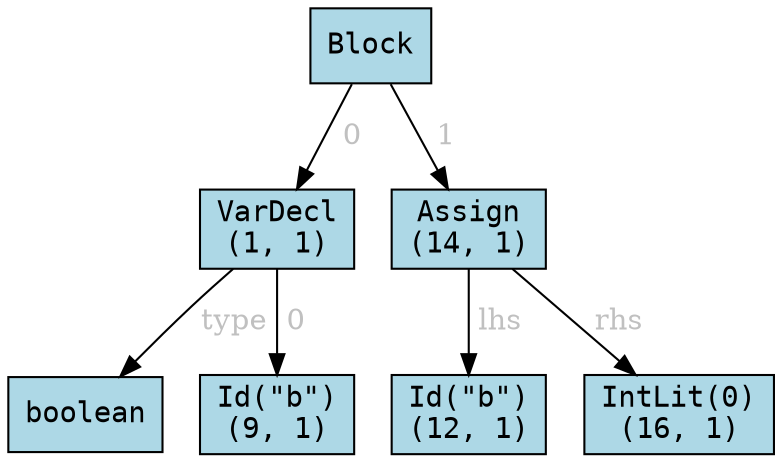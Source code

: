 digraph AST {
node [shape=box style=filled fontname=Courier];
0[label="Block" fillcolor="lightblue"];0 -> 1[label=" 0", fontcolor="gray"];
1[label="VarDecl\n(1, 1)" fillcolor="lightblue"];1 -> 2[label=" type", fontcolor="gray"];
2[label="boolean" fillcolor="lightblue"];1 -> 3[label=" 0", fontcolor="gray"];
3[label="Id(\"b\")\n(9, 1)" fillcolor="lightblue"];0 -> 4[label=" 1", fontcolor="gray"];
4[label="Assign\n(14, 1)" fillcolor="lightblue"];4 -> 5[label=" lhs", fontcolor="gray"];
5[label="Id(\"b\")\n(12, 1)" fillcolor="lightblue"];4 -> 6[label=" rhs", fontcolor="gray"];
6[label="IntLit(0)\n(16, 1)" fillcolor="lightblue"];}
